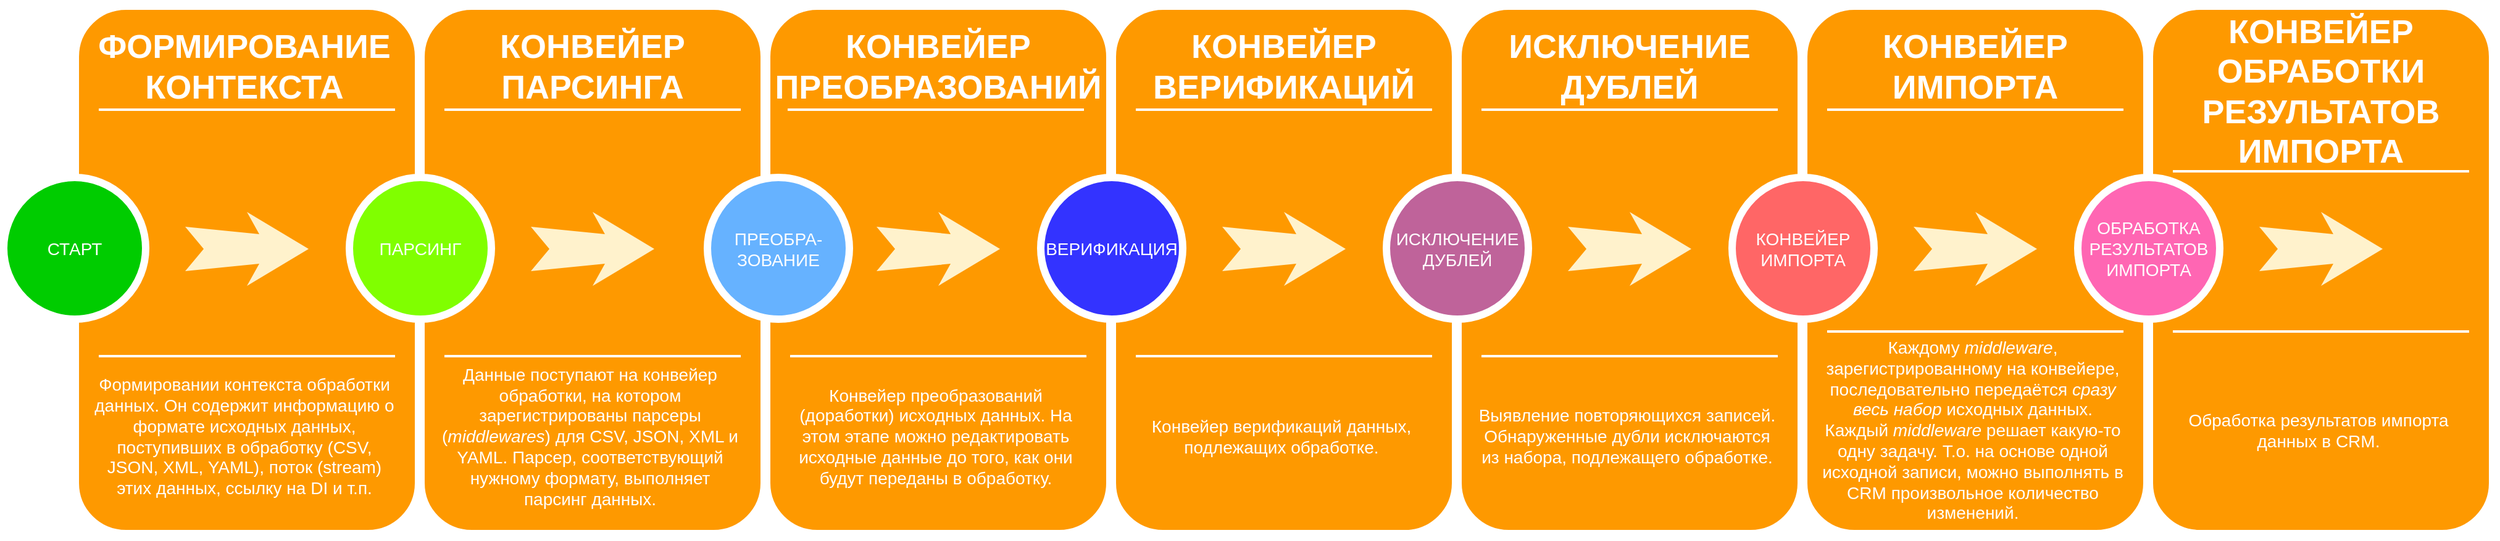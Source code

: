 <mxfile version="22.0.8" type="github">
  <diagram name="Page-1" id="12e1b939-464a-85fe-373e-61e167be1490">
    <mxGraphModel dx="2440" dy="889" grid="1" gridSize="10" guides="1" tooltips="1" connect="1" arrows="1" fold="1" page="1" pageScale="1.5" pageWidth="1169" pageHeight="826" background="none" math="0" shadow="0">
      <root>
        <mxCell id="0" />
        <mxCell id="1" parent="0" />
        <mxCell id="pM2UL4EzBKWQbs61ZJ5b-1" value="" style="whiteSpace=wrap;html=1;rounded=1;shadow=0;strokeWidth=8;fontSize=20;align=center;fillColor=#FE9900;strokeColor=#FFFFFF;" vertex="1" parent="1">
          <mxGeometry x="67" y="20" width="280" height="430" as="geometry" />
        </mxCell>
        <mxCell id="pM2UL4EzBKWQbs61ZJ5b-2" value="ФОРМИРОВАНИЕ КОНТЕКСТА" style="text;html=1;strokeColor=none;fillColor=none;align=center;verticalAlign=middle;whiteSpace=wrap;rounded=0;shadow=0;fontSize=27;fontColor=#FFFFFF;fontStyle=1" vertex="1" parent="1">
          <mxGeometry x="80" y="40" width="250" height="60" as="geometry" />
        </mxCell>
        <mxCell id="pM2UL4EzBKWQbs61ZJ5b-3" value="Формировании контекста обработки данных. Он содержит информацию о формате исходных данных, поступивших в обработку (CSV, JSON, XML, YAML), поток (stream) этих данных, ссылку на DI и т.п." style="text;html=1;strokeColor=none;fillColor=none;align=center;verticalAlign=middle;whiteSpace=wrap;rounded=0;shadow=0;fontSize=14;fontColor=#FFFFFF;" vertex="1" parent="1">
          <mxGeometry x="80" y="310" width="250" height="120" as="geometry" />
        </mxCell>
        <mxCell id="pM2UL4EzBKWQbs61ZJ5b-4" value="" style="line;strokeWidth=2;html=1;rounded=0;shadow=0;fontSize=27;align=center;fillColor=none;strokeColor=#FFFFFF;" vertex="1" parent="1">
          <mxGeometry x="87" y="100" width="240" height="10" as="geometry" />
        </mxCell>
        <mxCell id="pM2UL4EzBKWQbs61ZJ5b-5" value="" style="line;strokeWidth=2;html=1;rounded=0;shadow=0;fontSize=27;align=center;fillColor=none;strokeColor=#FFFFFF;" vertex="1" parent="1">
          <mxGeometry x="87" y="300" width="240" height="10" as="geometry" />
        </mxCell>
        <mxCell id="pM2UL4EzBKWQbs61ZJ5b-6" value="СТАРТ" style="ellipse;whiteSpace=wrap;html=1;rounded=0;shadow=0;strokeWidth=6;fontSize=14;align=center;fillColor=#00CC00;strokeColor=#FFFFFF;fontColor=#FFFFFF;" vertex="1" parent="1">
          <mxGeometry x="10" y="160" width="115" height="115" as="geometry" />
        </mxCell>
        <mxCell id="pM2UL4EzBKWQbs61ZJ5b-7" value="" style="html=1;shadow=0;dashed=0;align=center;verticalAlign=middle;shape=mxgraph.arrows2.stylisedArrow;dy=0.6;dx=40;notch=15;feather=0.4;rounded=0;strokeWidth=1;fontSize=27;strokeColor=none;fillColor=#fff2cc;" vertex="1" parent="1">
          <mxGeometry x="157" y="188" width="100" height="60" as="geometry" />
        </mxCell>
        <mxCell id="pM2UL4EzBKWQbs61ZJ5b-9" value="" style="whiteSpace=wrap;html=1;rounded=1;shadow=0;strokeWidth=8;fontSize=20;align=center;fillColor=#FE9900;strokeColor=#FFFFFF;" vertex="1" parent="1">
          <mxGeometry x="347" y="20" width="280" height="430" as="geometry" />
        </mxCell>
        <mxCell id="pM2UL4EzBKWQbs61ZJ5b-10" value="КОНВЕЙЕР ПАРСИНГА" style="text;html=1;strokeColor=none;fillColor=none;align=center;verticalAlign=middle;whiteSpace=wrap;rounded=0;shadow=0;fontSize=27;fontColor=#FFFFFF;fontStyle=1" vertex="1" parent="1">
          <mxGeometry x="347" y="40" width="280" height="60" as="geometry" />
        </mxCell>
        <mxCell id="pM2UL4EzBKWQbs61ZJ5b-11" value="Данные поступают на конвейер обработки, на котором зарегистрированы парсеры (&lt;i&gt;middlewares&lt;/i&gt;) для CSV, JSON, XML и YAML. Парсер, соответствующий нужному формату, выполняет парсинг данных." style="text;html=1;strokeColor=none;fillColor=none;align=center;verticalAlign=middle;whiteSpace=wrap;rounded=0;shadow=0;fontSize=14;fontColor=#FFFFFF;" vertex="1" parent="1">
          <mxGeometry x="360" y="310" width="250" height="120" as="geometry" />
        </mxCell>
        <mxCell id="pM2UL4EzBKWQbs61ZJ5b-12" value="" style="line;strokeWidth=2;html=1;rounded=0;shadow=0;fontSize=27;align=center;fillColor=none;strokeColor=#FFFFFF;" vertex="1" parent="1">
          <mxGeometry x="367" y="100" width="240" height="10" as="geometry" />
        </mxCell>
        <mxCell id="pM2UL4EzBKWQbs61ZJ5b-13" value="" style="line;strokeWidth=2;html=1;rounded=0;shadow=0;fontSize=27;align=center;fillColor=none;strokeColor=#FFFFFF;" vertex="1" parent="1">
          <mxGeometry x="367" y="300" width="240" height="10" as="geometry" />
        </mxCell>
        <mxCell id="pM2UL4EzBKWQbs61ZJ5b-14" value="ПАРСИНГ" style="ellipse;whiteSpace=wrap;html=1;rounded=0;shadow=0;strokeWidth=6;fontSize=14;align=center;fillColor=#80FF00;strokeColor=#FFFFFF;fontColor=#FFFFFF;" vertex="1" parent="1">
          <mxGeometry x="290" y="160" width="115" height="115" as="geometry" />
        </mxCell>
        <mxCell id="pM2UL4EzBKWQbs61ZJ5b-15" value="" style="html=1;shadow=0;dashed=0;align=center;verticalAlign=middle;shape=mxgraph.arrows2.stylisedArrow;dy=0.6;dx=40;notch=15;feather=0.4;rounded=0;strokeWidth=1;fontSize=27;strokeColor=none;fillColor=#fff2cc;" vertex="1" parent="1">
          <mxGeometry x="437" y="188" width="100" height="60" as="geometry" />
        </mxCell>
        <mxCell id="pM2UL4EzBKWQbs61ZJ5b-16" value="" style="whiteSpace=wrap;html=1;rounded=1;shadow=0;strokeWidth=8;fontSize=20;align=center;fillColor=#FE9900;strokeColor=#FFFFFF;" vertex="1" parent="1">
          <mxGeometry x="627" y="20" width="280" height="430" as="geometry" />
        </mxCell>
        <mxCell id="pM2UL4EzBKWQbs61ZJ5b-17" value="КОНВЕЙЕР ПРЕОБРАЗОВАНИЙ" style="text;html=1;strokeColor=none;fillColor=none;align=center;verticalAlign=middle;whiteSpace=wrap;rounded=0;shadow=0;fontSize=27;fontColor=#FFFFFF;fontStyle=1" vertex="1" parent="1">
          <mxGeometry x="627" y="45" width="280" height="50" as="geometry" />
        </mxCell>
        <mxCell id="pM2UL4EzBKWQbs61ZJ5b-18" value="Конвейер преобразований (доработки) исходных данных. На этом этапе можно редактировать исходные данные до того, как они будут переданы в обработку." style="text;html=1;strokeColor=none;fillColor=none;align=center;verticalAlign=middle;whiteSpace=wrap;rounded=0;shadow=0;fontSize=14;fontColor=#FFFFFF;" vertex="1" parent="1">
          <mxGeometry x="640" y="310" width="250" height="120" as="geometry" />
        </mxCell>
        <mxCell id="pM2UL4EzBKWQbs61ZJ5b-19" value="" style="line;strokeWidth=2;html=1;rounded=0;shadow=0;fontSize=27;align=center;fillColor=none;strokeColor=#FFFFFF;" vertex="1" parent="1">
          <mxGeometry x="645" y="100" width="240" height="10" as="geometry" />
        </mxCell>
        <mxCell id="pM2UL4EzBKWQbs61ZJ5b-20" value="" style="line;strokeWidth=2;html=1;rounded=0;shadow=0;fontSize=27;align=center;fillColor=none;strokeColor=#FFFFFF;" vertex="1" parent="1">
          <mxGeometry x="647" y="300" width="240" height="10" as="geometry" />
        </mxCell>
        <mxCell id="pM2UL4EzBKWQbs61ZJ5b-21" value="ПРЕОБРА-ЗОВАНИЕ" style="ellipse;whiteSpace=wrap;html=1;rounded=0;shadow=0;strokeWidth=6;fontSize=14;align=center;fillColor=#66B2FF;strokeColor=#FFFFFF;fontColor=#FFFFFF;" vertex="1" parent="1">
          <mxGeometry x="580" y="160" width="115" height="115" as="geometry" />
        </mxCell>
        <mxCell id="pM2UL4EzBKWQbs61ZJ5b-22" value="" style="html=1;shadow=0;dashed=0;align=center;verticalAlign=middle;shape=mxgraph.arrows2.stylisedArrow;dy=0.6;dx=40;notch=15;feather=0.4;rounded=0;strokeWidth=1;fontSize=27;strokeColor=none;fillColor=#fff2cc;" vertex="1" parent="1">
          <mxGeometry x="717" y="188" width="100" height="60" as="geometry" />
        </mxCell>
        <mxCell id="pM2UL4EzBKWQbs61ZJ5b-23" value="" style="whiteSpace=wrap;html=1;rounded=1;shadow=0;strokeWidth=8;fontSize=20;align=center;fillColor=#FE9900;strokeColor=#FFFFFF;" vertex="1" parent="1">
          <mxGeometry x="907" y="20" width="280" height="430" as="geometry" />
        </mxCell>
        <mxCell id="pM2UL4EzBKWQbs61ZJ5b-24" value="КОНВЕЙЕР ВЕРИФИКАЦИЙ" style="text;html=1;strokeColor=none;fillColor=none;align=center;verticalAlign=middle;whiteSpace=wrap;rounded=0;shadow=0;fontSize=27;fontColor=#FFFFFF;fontStyle=1" vertex="1" parent="1">
          <mxGeometry x="907" y="40" width="280" height="60" as="geometry" />
        </mxCell>
        <mxCell id="pM2UL4EzBKWQbs61ZJ5b-25" value="Конвейер верификаций данных, подлежащих обработке." style="text;html=1;strokeColor=none;fillColor=none;align=center;verticalAlign=middle;whiteSpace=wrap;rounded=0;shadow=0;fontSize=14;fontColor=#FFFFFF;" vertex="1" parent="1">
          <mxGeometry x="920" y="310" width="250" height="120" as="geometry" />
        </mxCell>
        <mxCell id="pM2UL4EzBKWQbs61ZJ5b-26" value="" style="line;strokeWidth=2;html=1;rounded=0;shadow=0;fontSize=27;align=center;fillColor=none;strokeColor=#FFFFFF;" vertex="1" parent="1">
          <mxGeometry x="927" y="100" width="240" height="10" as="geometry" />
        </mxCell>
        <mxCell id="pM2UL4EzBKWQbs61ZJ5b-27" value="" style="line;strokeWidth=2;html=1;rounded=0;shadow=0;fontSize=27;align=center;fillColor=none;strokeColor=#FFFFFF;" vertex="1" parent="1">
          <mxGeometry x="927" y="300" width="240" height="10" as="geometry" />
        </mxCell>
        <mxCell id="pM2UL4EzBKWQbs61ZJ5b-28" value="ВЕРИФИКАЦИЯ" style="ellipse;whiteSpace=wrap;html=1;rounded=0;shadow=0;strokeWidth=6;fontSize=14;align=center;fillColor=#3333FF;strokeColor=#FFFFFF;fontColor=#FFFFFF;" vertex="1" parent="1">
          <mxGeometry x="850" y="160" width="115" height="115" as="geometry" />
        </mxCell>
        <mxCell id="pM2UL4EzBKWQbs61ZJ5b-29" value="" style="html=1;shadow=0;dashed=0;align=center;verticalAlign=middle;shape=mxgraph.arrows2.stylisedArrow;dy=0.6;dx=40;notch=15;feather=0.4;rounded=0;strokeWidth=1;fontSize=27;strokeColor=none;fillColor=#fff2cc;" vertex="1" parent="1">
          <mxGeometry x="997" y="188" width="100" height="60" as="geometry" />
        </mxCell>
        <mxCell id="pM2UL4EzBKWQbs61ZJ5b-30" value="" style="whiteSpace=wrap;html=1;rounded=1;shadow=0;strokeWidth=8;fontSize=20;align=center;fillColor=#FE9900;strokeColor=#FFFFFF;" vertex="1" parent="1">
          <mxGeometry x="1187" y="20" width="280" height="430" as="geometry" />
        </mxCell>
        <mxCell id="pM2UL4EzBKWQbs61ZJ5b-31" value="ИСКЛЮЧЕНИЕ ДУБЛЕЙ" style="text;html=1;strokeColor=none;fillColor=none;align=center;verticalAlign=middle;whiteSpace=wrap;rounded=0;shadow=0;fontSize=27;fontColor=#FFFFFF;fontStyle=1" vertex="1" parent="1">
          <mxGeometry x="1187" y="40" width="280" height="60" as="geometry" />
        </mxCell>
        <mxCell id="pM2UL4EzBKWQbs61ZJ5b-32" value="Выявление повторяющихся записей. Обнаруженные дубли исключаются из набора, подлежащего обработке." style="text;html=1;strokeColor=none;fillColor=none;align=center;verticalAlign=middle;whiteSpace=wrap;rounded=0;shadow=0;fontSize=14;fontColor=#FFFFFF;" vertex="1" parent="1">
          <mxGeometry x="1200" y="310" width="250" height="120" as="geometry" />
        </mxCell>
        <mxCell id="pM2UL4EzBKWQbs61ZJ5b-33" value="" style="line;strokeWidth=2;html=1;rounded=0;shadow=0;fontSize=27;align=center;fillColor=none;strokeColor=#FFFFFF;" vertex="1" parent="1">
          <mxGeometry x="1207" y="100" width="240" height="10" as="geometry" />
        </mxCell>
        <mxCell id="pM2UL4EzBKWQbs61ZJ5b-34" value="" style="line;strokeWidth=2;html=1;rounded=0;shadow=0;fontSize=27;align=center;fillColor=none;strokeColor=#FFFFFF;" vertex="1" parent="1">
          <mxGeometry x="1207" y="300" width="240" height="10" as="geometry" />
        </mxCell>
        <mxCell id="pM2UL4EzBKWQbs61ZJ5b-35" value="" style="html=1;shadow=0;dashed=0;align=center;verticalAlign=middle;shape=mxgraph.arrows2.stylisedArrow;dy=0.6;dx=40;notch=15;feather=0.4;rounded=0;strokeWidth=1;fontSize=27;strokeColor=none;fillColor=#fff2cc;" vertex="1" parent="1">
          <mxGeometry x="1277" y="188" width="100" height="60" as="geometry" />
        </mxCell>
        <mxCell id="pM2UL4EzBKWQbs61ZJ5b-36" value="ИСКЛЮЧЕНИЕ ДУБЛЕЙ" style="ellipse;whiteSpace=wrap;html=1;rounded=0;shadow=0;strokeWidth=6;fontSize=14;align=center;fillColor=#BF639A;strokeColor=#FFFFFF;fontColor=#FFFFFF;" vertex="1" parent="1">
          <mxGeometry x="1130" y="160" width="115" height="115" as="geometry" />
        </mxCell>
        <mxCell id="pM2UL4EzBKWQbs61ZJ5b-37" value="" style="whiteSpace=wrap;html=1;rounded=1;shadow=0;strokeWidth=8;fontSize=20;align=center;fillColor=#FE9900;strokeColor=#FFFFFF;" vertex="1" parent="1">
          <mxGeometry x="1467" y="20" width="280" height="430" as="geometry" />
        </mxCell>
        <mxCell id="pM2UL4EzBKWQbs61ZJ5b-38" value="КОНВЕЙЕР ИМПОРТА" style="text;html=1;strokeColor=none;fillColor=none;align=center;verticalAlign=middle;whiteSpace=wrap;rounded=0;shadow=0;fontSize=27;fontColor=#FFFFFF;fontStyle=1" vertex="1" parent="1">
          <mxGeometry x="1467" y="40" width="280" height="60" as="geometry" />
        </mxCell>
        <mxCell id="pM2UL4EzBKWQbs61ZJ5b-39" value="Каждому &lt;i&gt;middleware&lt;/i&gt;, зарегистрированному на конвейере, последовательно передаётся &lt;i&gt;сразу весь набор&lt;/i&gt; исходных данных. Каждый &lt;i&gt;middleware &lt;/i&gt;решает какую-то одну задачу. Т.о. на основе одной исходной записи, можно выполнять в CRM произвольное количество изменений." style="text;html=1;strokeColor=none;fillColor=none;align=center;verticalAlign=middle;whiteSpace=wrap;rounded=0;shadow=0;fontSize=14;fontColor=#FFFFFF;" vertex="1" parent="1">
          <mxGeometry x="1480" y="300" width="250" height="130" as="geometry" />
        </mxCell>
        <mxCell id="pM2UL4EzBKWQbs61ZJ5b-40" value="" style="line;strokeWidth=2;html=1;rounded=0;shadow=0;fontSize=27;align=center;fillColor=none;strokeColor=#FFFFFF;" vertex="1" parent="1">
          <mxGeometry x="1487" y="100" width="240" height="10" as="geometry" />
        </mxCell>
        <mxCell id="pM2UL4EzBKWQbs61ZJ5b-41" value="" style="line;strokeWidth=2;html=1;rounded=0;shadow=0;fontSize=27;align=center;fillColor=none;strokeColor=#FFFFFF;" vertex="1" parent="1">
          <mxGeometry x="1487" y="280" width="240" height="10" as="geometry" />
        </mxCell>
        <mxCell id="pM2UL4EzBKWQbs61ZJ5b-42" value="" style="html=1;shadow=0;dashed=0;align=center;verticalAlign=middle;shape=mxgraph.arrows2.stylisedArrow;dy=0.6;dx=40;notch=15;feather=0.4;rounded=0;strokeWidth=1;fontSize=27;strokeColor=none;fillColor=#fff2cc;" vertex="1" parent="1">
          <mxGeometry x="1557" y="188" width="100" height="60" as="geometry" />
        </mxCell>
        <mxCell id="pM2UL4EzBKWQbs61ZJ5b-43" value="КОНВЕЙЕР ИМПОРТА" style="ellipse;whiteSpace=wrap;html=1;rounded=0;shadow=0;strokeWidth=6;fontSize=14;align=center;fillColor=#FF6666;strokeColor=#FFFFFF;fontColor=#FFFFFF;" vertex="1" parent="1">
          <mxGeometry x="1410" y="160" width="115" height="115" as="geometry" />
        </mxCell>
        <mxCell id="pM2UL4EzBKWQbs61ZJ5b-44" value="" style="whiteSpace=wrap;html=1;rounded=1;shadow=0;strokeWidth=8;fontSize=20;align=center;fillColor=#FE9900;strokeColor=#FFFFFF;" vertex="1" parent="1">
          <mxGeometry x="1747" y="20" width="280" height="430" as="geometry" />
        </mxCell>
        <mxCell id="pM2UL4EzBKWQbs61ZJ5b-45" value="КОНВЕЙЕР ОБРАБОТКИ РЕЗУЛЬТАТОВ ИМПОРТА" style="text;html=1;strokeColor=none;fillColor=none;align=center;verticalAlign=middle;whiteSpace=wrap;rounded=0;shadow=0;fontSize=27;fontColor=#FFFFFF;fontStyle=1" vertex="1" parent="1">
          <mxGeometry x="1747" y="40" width="280" height="100" as="geometry" />
        </mxCell>
        <mxCell id="pM2UL4EzBKWQbs61ZJ5b-46" value="Обработка результатов импорта данных в CRM." style="text;html=1;strokeColor=none;fillColor=none;align=center;verticalAlign=middle;whiteSpace=wrap;rounded=0;shadow=0;fontSize=14;fontColor=#FFFFFF;" vertex="1" parent="1">
          <mxGeometry x="1760" y="300" width="250" height="130" as="geometry" />
        </mxCell>
        <mxCell id="pM2UL4EzBKWQbs61ZJ5b-47" value="" style="line;strokeWidth=2;html=1;rounded=0;shadow=0;fontSize=27;align=center;fillColor=none;strokeColor=#FFFFFF;" vertex="1" parent="1">
          <mxGeometry x="1767" y="150" width="240" height="10" as="geometry" />
        </mxCell>
        <mxCell id="pM2UL4EzBKWQbs61ZJ5b-48" value="" style="line;strokeWidth=2;html=1;rounded=0;shadow=0;fontSize=27;align=center;fillColor=none;strokeColor=#FFFFFF;" vertex="1" parent="1">
          <mxGeometry x="1767" y="280" width="240" height="10" as="geometry" />
        </mxCell>
        <mxCell id="pM2UL4EzBKWQbs61ZJ5b-49" value="" style="html=1;shadow=0;dashed=0;align=center;verticalAlign=middle;shape=mxgraph.arrows2.stylisedArrow;dy=0.6;dx=40;notch=15;feather=0.4;rounded=0;strokeWidth=1;fontSize=27;strokeColor=none;fillColor=#fff2cc;" vertex="1" parent="1">
          <mxGeometry x="1837" y="188" width="100" height="60" as="geometry" />
        </mxCell>
        <mxCell id="pM2UL4EzBKWQbs61ZJ5b-50" value="ОБРАБОТКА РЕЗУЛЬТАТОВ ИМПОРТА" style="ellipse;whiteSpace=wrap;html=1;rounded=0;shadow=0;strokeWidth=6;fontSize=14;align=center;fillColor=#FF66B3;strokeColor=#FFFFFF;fontColor=#FFFFFF;" vertex="1" parent="1">
          <mxGeometry x="1690" y="160" width="115" height="115" as="geometry" />
        </mxCell>
      </root>
    </mxGraphModel>
  </diagram>
</mxfile>
